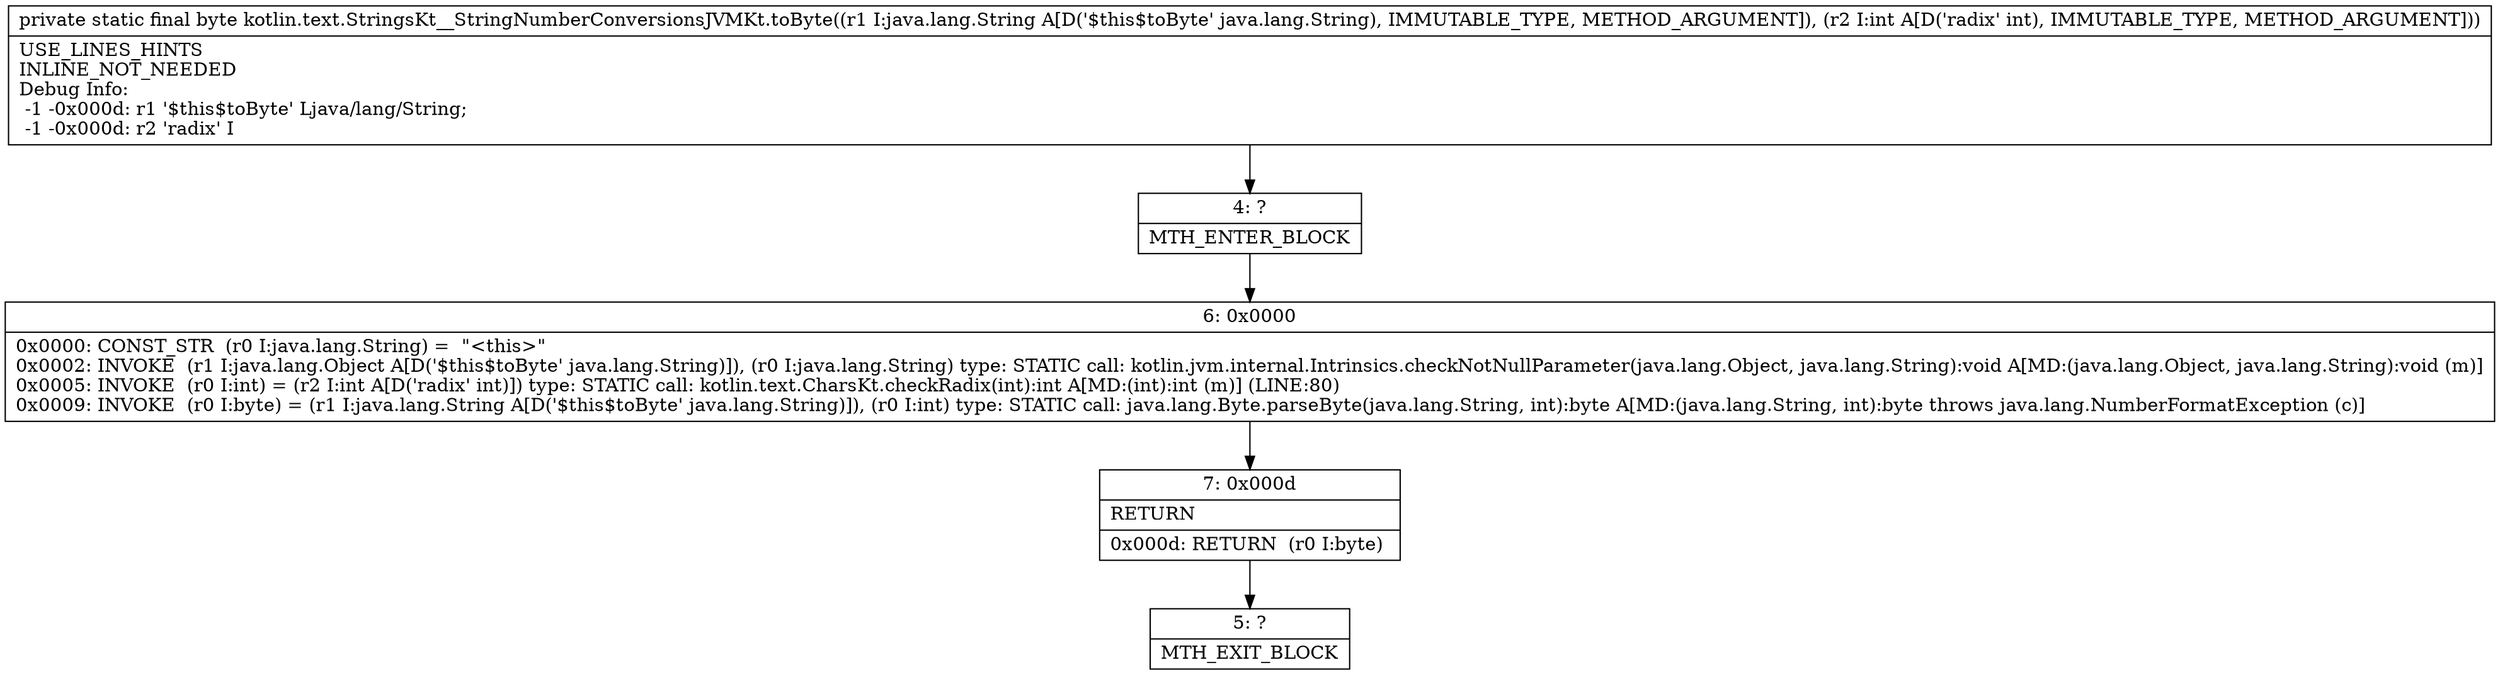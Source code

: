 digraph "CFG forkotlin.text.StringsKt__StringNumberConversionsJVMKt.toByte(Ljava\/lang\/String;I)B" {
Node_4 [shape=record,label="{4\:\ ?|MTH_ENTER_BLOCK\l}"];
Node_6 [shape=record,label="{6\:\ 0x0000|0x0000: CONST_STR  (r0 I:java.lang.String) =  \"\<this\>\" \l0x0002: INVOKE  (r1 I:java.lang.Object A[D('$this$toByte' java.lang.String)]), (r0 I:java.lang.String) type: STATIC call: kotlin.jvm.internal.Intrinsics.checkNotNullParameter(java.lang.Object, java.lang.String):void A[MD:(java.lang.Object, java.lang.String):void (m)]\l0x0005: INVOKE  (r0 I:int) = (r2 I:int A[D('radix' int)]) type: STATIC call: kotlin.text.CharsKt.checkRadix(int):int A[MD:(int):int (m)] (LINE:80)\l0x0009: INVOKE  (r0 I:byte) = (r1 I:java.lang.String A[D('$this$toByte' java.lang.String)]), (r0 I:int) type: STATIC call: java.lang.Byte.parseByte(java.lang.String, int):byte A[MD:(java.lang.String, int):byte throws java.lang.NumberFormatException (c)]\l}"];
Node_7 [shape=record,label="{7\:\ 0x000d|RETURN\l|0x000d: RETURN  (r0 I:byte) \l}"];
Node_5 [shape=record,label="{5\:\ ?|MTH_EXIT_BLOCK\l}"];
MethodNode[shape=record,label="{private static final byte kotlin.text.StringsKt__StringNumberConversionsJVMKt.toByte((r1 I:java.lang.String A[D('$this$toByte' java.lang.String), IMMUTABLE_TYPE, METHOD_ARGUMENT]), (r2 I:int A[D('radix' int), IMMUTABLE_TYPE, METHOD_ARGUMENT]))  | USE_LINES_HINTS\lINLINE_NOT_NEEDED\lDebug Info:\l  \-1 \-0x000d: r1 '$this$toByte' Ljava\/lang\/String;\l  \-1 \-0x000d: r2 'radix' I\l}"];
MethodNode -> Node_4;Node_4 -> Node_6;
Node_6 -> Node_7;
Node_7 -> Node_5;
}

